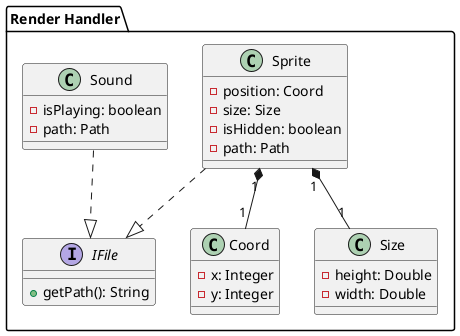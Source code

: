 @startuml
package "Render Handler" {
    class Coord {
        -x: Integer
        -y: Integer
    }

    class Size {
        -height: Double
        -width: Double
    }

    interface IFile {
        +getPath(): String
    }

    class Sprite {
        -position: Coord
        -size: Size
        -isHidden: boolean
        -path: Path
    }
    Sprite "1" *-- "1" Coord
    Sprite "1" *-- "1" Size
    Sprite ..|> IFile

    class Sound {
        -isPlaying: boolean
        -path: Path
    }
    Sound ..|> IFile
}
@enduml
